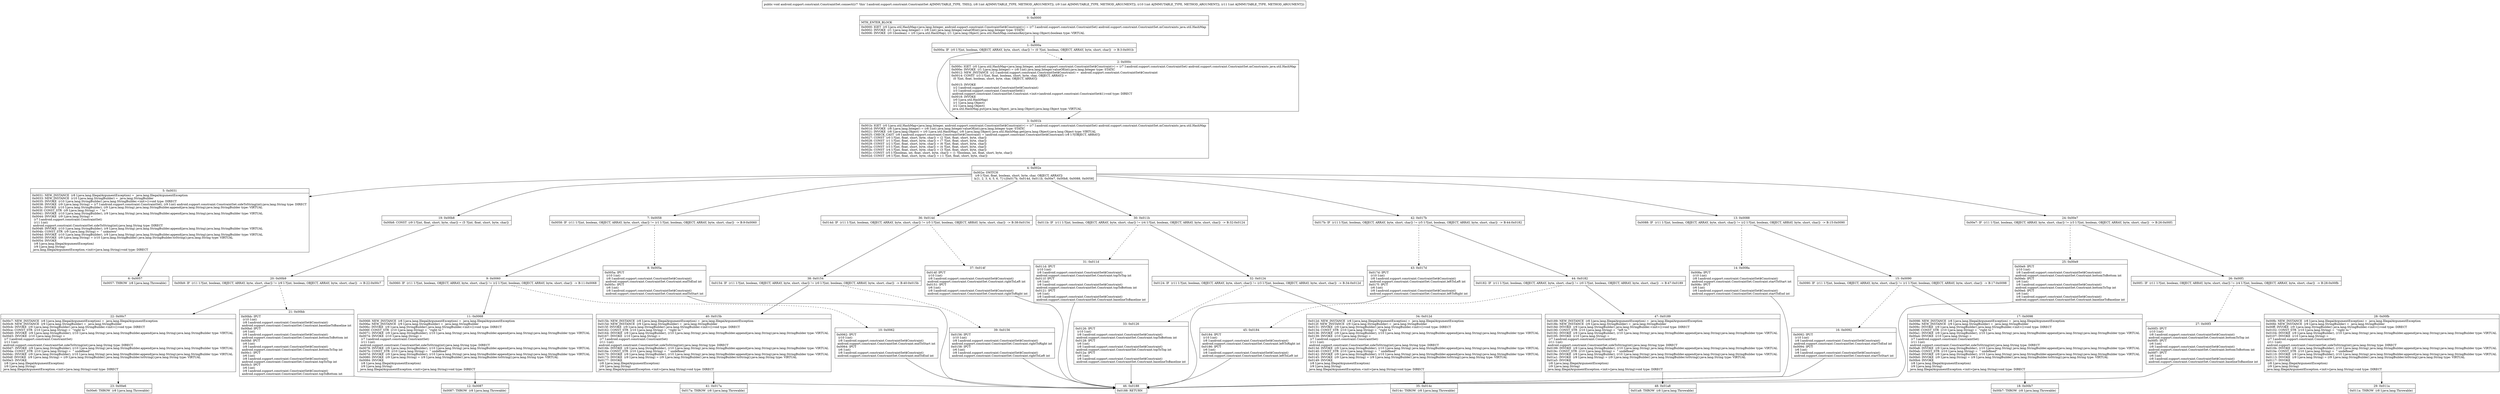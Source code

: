 digraph "CFG forandroid.support.constraint.ConstraintSet.connect(IIII)V" {
Node_0 [shape=record,label="{0\:\ 0x0000|MTH_ENTER_BLOCK\l|0x0000: IGET  (r0 I:java.util.HashMap\<java.lang.Integer, android.support.constraint.ConstraintSet$Constraint\>) = (r7 I:android.support.constraint.ConstraintSet) android.support.constraint.ConstraintSet.mConstraints java.util.HashMap \l0x0002: INVOKE  (r1 I:java.lang.Integer) = (r8 I:int) java.lang.Integer.valueOf(int):java.lang.Integer type: STATIC \l0x0006: INVOKE  (r0 I:boolean) = (r0 I:java.util.HashMap), (r1 I:java.lang.Object) java.util.HashMap.containsKey(java.lang.Object):boolean type: VIRTUAL \l}"];
Node_1 [shape=record,label="{1\:\ 0x000a|0x000a: IF  (r0 I:?[int, boolean, OBJECT, ARRAY, byte, short, char]) != (0 ?[int, boolean, OBJECT, ARRAY, byte, short, char])  \-\> B:3:0x001b \l}"];
Node_2 [shape=record,label="{2\:\ 0x000c|0x000c: IGET  (r0 I:java.util.HashMap\<java.lang.Integer, android.support.constraint.ConstraintSet$Constraint\>) = (r7 I:android.support.constraint.ConstraintSet) android.support.constraint.ConstraintSet.mConstraints java.util.HashMap \l0x000e: INVOKE  (r1 I:java.lang.Integer) = (r8 I:int) java.lang.Integer.valueOf(int):java.lang.Integer type: STATIC \l0x0012: NEW_INSTANCE  (r2 I:android.support.constraint.ConstraintSet$Constraint) =  android.support.constraint.ConstraintSet$Constraint \l0x0014: CONST  (r3 I:?[int, float, boolean, short, byte, char, OBJECT, ARRAY]) = \l  (0 ?[int, float, boolean, short, byte, char, OBJECT, ARRAY])\l \l0x0015: INVOKE  \l  (r2 I:android.support.constraint.ConstraintSet$Constraint)\l  (r3 I:android.support.constraint.ConstraintSet$1)\l android.support.constraint.ConstraintSet.Constraint.\<init\>(android.support.constraint.ConstraintSet$1):void type: DIRECT \l0x0018: INVOKE  \l  (r0 I:java.util.HashMap)\l  (r1 I:java.lang.Object)\l  (r2 I:java.lang.Object)\l java.util.HashMap.put(java.lang.Object, java.lang.Object):java.lang.Object type: VIRTUAL \l}"];
Node_3 [shape=record,label="{3\:\ 0x001b|0x001b: IGET  (r0 I:java.util.HashMap\<java.lang.Integer, android.support.constraint.ConstraintSet$Constraint\>) = (r7 I:android.support.constraint.ConstraintSet) android.support.constraint.ConstraintSet.mConstraints java.util.HashMap \l0x001d: INVOKE  (r8 I:java.lang.Integer) = (r8 I:int) java.lang.Integer.valueOf(int):java.lang.Integer type: STATIC \l0x0021: INVOKE  (r8 I:java.lang.Object) = (r0 I:java.util.HashMap), (r8 I:java.lang.Object) java.util.HashMap.get(java.lang.Object):java.lang.Object type: VIRTUAL \l0x0025: CHECK_CAST  (r8 I:android.support.constraint.ConstraintSet$Constraint) = (android.support.constraint.ConstraintSet$Constraint) (r8 I:?[OBJECT, ARRAY]) \l0x0027: CONST  (r0 I:?[int, float, short, byte, char]) = (2 ?[int, float, short, byte, char]) \l0x0028: CONST  (r1 I:?[int, float, short, byte, char]) = (7 ?[int, float, short, byte, char]) \l0x0029: CONST  (r2 I:?[int, float, short, byte, char]) = (6 ?[int, float, short, byte, char]) \l0x002a: CONST  (r3 I:?[int, float, short, byte, char]) = (4 ?[int, float, short, byte, char]) \l0x002b: CONST  (r4 I:?[int, float, short, byte, char]) = (3 ?[int, float, short, byte, char]) \l0x002c: CONST  (r5 I:?[boolean, int, float, short, byte, char]) = (1 ?[boolean, int, float, short, byte, char]) \l0x002d: CONST  (r6 I:?[int, float, short, byte, char]) = (\-1 ?[int, float, short, byte, char]) \l}"];
Node_4 [shape=record,label="{4\:\ 0x002e|0x002e: SWITCH  \l  (r9 I:?[int, float, boolean, short, byte, char, OBJECT, ARRAY])\l k:[1, 2, 3, 4, 5, 6, 7] t:[0x017b, 0x014d, 0x011b, 0x00e7, 0x00b8, 0x0088, 0x0058] \l}"];
Node_5 [shape=record,label="{5\:\ 0x0031|0x0031: NEW_INSTANCE  (r8 I:java.lang.IllegalArgumentException) =  java.lang.IllegalArgumentException \l0x0033: NEW_INSTANCE  (r10 I:java.lang.StringBuilder) =  java.lang.StringBuilder \l0x0035: INVOKE  (r10 I:java.lang.StringBuilder) java.lang.StringBuilder.\<init\>():void type: DIRECT \l0x0038: INVOKE  (r9 I:java.lang.String) = (r7 I:android.support.constraint.ConstraintSet), (r9 I:int) android.support.constraint.ConstraintSet.sideToString(int):java.lang.String type: DIRECT \l0x003c: INVOKE  (r10 I:java.lang.StringBuilder), (r9 I:java.lang.String) java.lang.StringBuilder.append(java.lang.String):java.lang.StringBuilder type: VIRTUAL \l0x003f: CONST_STR  (r9 I:java.lang.String) =  \" to \" \l0x0041: INVOKE  (r10 I:java.lang.StringBuilder), (r9 I:java.lang.String) java.lang.StringBuilder.append(java.lang.String):java.lang.StringBuilder type: VIRTUAL \l0x0044: INVOKE  (r9 I:java.lang.String) = \l  (r7 I:android.support.constraint.ConstraintSet)\l  (r11 I:int)\l android.support.constraint.ConstraintSet.sideToString(int):java.lang.String type: DIRECT \l0x0048: INVOKE  (r10 I:java.lang.StringBuilder), (r9 I:java.lang.String) java.lang.StringBuilder.append(java.lang.String):java.lang.StringBuilder type: VIRTUAL \l0x004b: CONST_STR  (r9 I:java.lang.String) =  \" unknown\" \l0x004d: INVOKE  (r10 I:java.lang.StringBuilder), (r9 I:java.lang.String) java.lang.StringBuilder.append(java.lang.String):java.lang.StringBuilder type: VIRTUAL \l0x0050: INVOKE  (r9 I:java.lang.String) = (r10 I:java.lang.StringBuilder) java.lang.StringBuilder.toString():java.lang.String type: VIRTUAL \l0x0054: INVOKE  \l  (r8 I:java.lang.IllegalArgumentException)\l  (r9 I:java.lang.String)\l java.lang.IllegalArgumentException.\<init\>(java.lang.String):void type: DIRECT \l}"];
Node_6 [shape=record,label="{6\:\ 0x0057|0x0057: THROW  (r8 I:java.lang.Throwable) \l}"];
Node_7 [shape=record,label="{7\:\ 0x0058|0x0058: IF  (r11 I:?[int, boolean, OBJECT, ARRAY, byte, short, char]) != (r1 I:?[int, boolean, OBJECT, ARRAY, byte, short, char])  \-\> B:9:0x0060 \l}"];
Node_8 [shape=record,label="{8\:\ 0x005a|0x005a: IPUT  \l  (r10 I:int)\l  (r8 I:android.support.constraint.ConstraintSet$Constraint)\l android.support.constraint.ConstraintSet.Constraint.endToEnd int \l0x005c: IPUT  \l  (r6 I:int)\l  (r8 I:android.support.constraint.ConstraintSet$Constraint)\l android.support.constraint.ConstraintSet.Constraint.endToStart int \l}"];
Node_9 [shape=record,label="{9\:\ 0x0060|0x0060: IF  (r11 I:?[int, boolean, OBJECT, ARRAY, byte, short, char]) != (r2 I:?[int, boolean, OBJECT, ARRAY, byte, short, char])  \-\> B:11:0x0068 \l}"];
Node_10 [shape=record,label="{10\:\ 0x0062|0x0062: IPUT  \l  (r10 I:int)\l  (r8 I:android.support.constraint.ConstraintSet$Constraint)\l android.support.constraint.ConstraintSet.Constraint.endToStart int \l0x0064: IPUT  \l  (r6 I:int)\l  (r8 I:android.support.constraint.ConstraintSet$Constraint)\l android.support.constraint.ConstraintSet.Constraint.endToEnd int \l}"];
Node_11 [shape=record,label="{11\:\ 0x0068|0x0068: NEW_INSTANCE  (r8 I:java.lang.IllegalArgumentException) =  java.lang.IllegalArgumentException \l0x006a: NEW_INSTANCE  (r9 I:java.lang.StringBuilder) =  java.lang.StringBuilder \l0x006c: INVOKE  (r9 I:java.lang.StringBuilder) java.lang.StringBuilder.\<init\>():void type: DIRECT \l0x006f: CONST_STR  (r10 I:java.lang.String) =  \"right to \" \l0x0071: INVOKE  (r9 I:java.lang.StringBuilder), (r10 I:java.lang.String) java.lang.StringBuilder.append(java.lang.String):java.lang.StringBuilder type: VIRTUAL \l0x0074: INVOKE  (r10 I:java.lang.String) = \l  (r7 I:android.support.constraint.ConstraintSet)\l  (r11 I:int)\l android.support.constraint.ConstraintSet.sideToString(int):java.lang.String type: DIRECT \l0x0078: INVOKE  (r9 I:java.lang.StringBuilder), (r10 I:java.lang.String) java.lang.StringBuilder.append(java.lang.String):java.lang.StringBuilder type: VIRTUAL \l0x007b: CONST_STR  (r10 I:java.lang.String) =  \" undefined\" \l0x007d: INVOKE  (r9 I:java.lang.StringBuilder), (r10 I:java.lang.String) java.lang.StringBuilder.append(java.lang.String):java.lang.StringBuilder type: VIRTUAL \l0x0080: INVOKE  (r9 I:java.lang.String) = (r9 I:java.lang.StringBuilder) java.lang.StringBuilder.toString():java.lang.String type: VIRTUAL \l0x0084: INVOKE  \l  (r8 I:java.lang.IllegalArgumentException)\l  (r9 I:java.lang.String)\l java.lang.IllegalArgumentException.\<init\>(java.lang.String):void type: DIRECT \l}"];
Node_12 [shape=record,label="{12\:\ 0x0087|0x0087: THROW  (r8 I:java.lang.Throwable) \l}"];
Node_13 [shape=record,label="{13\:\ 0x0088|0x0088: IF  (r11 I:?[int, boolean, OBJECT, ARRAY, byte, short, char]) != (r2 I:?[int, boolean, OBJECT, ARRAY, byte, short, char])  \-\> B:15:0x0090 \l}"];
Node_14 [shape=record,label="{14\:\ 0x008a|0x008a: IPUT  \l  (r10 I:int)\l  (r8 I:android.support.constraint.ConstraintSet$Constraint)\l android.support.constraint.ConstraintSet.Constraint.startToStart int \l0x008c: IPUT  \l  (r6 I:int)\l  (r8 I:android.support.constraint.ConstraintSet$Constraint)\l android.support.constraint.ConstraintSet.Constraint.startToEnd int \l}"];
Node_15 [shape=record,label="{15\:\ 0x0090|0x0090: IF  (r11 I:?[int, boolean, OBJECT, ARRAY, byte, short, char]) != (r1 I:?[int, boolean, OBJECT, ARRAY, byte, short, char])  \-\> B:17:0x0098 \l}"];
Node_16 [shape=record,label="{16\:\ 0x0092|0x0092: IPUT  \l  (r10 I:int)\l  (r8 I:android.support.constraint.ConstraintSet$Constraint)\l android.support.constraint.ConstraintSet.Constraint.startToEnd int \l0x0094: IPUT  \l  (r6 I:int)\l  (r8 I:android.support.constraint.ConstraintSet$Constraint)\l android.support.constraint.ConstraintSet.Constraint.startToStart int \l}"];
Node_17 [shape=record,label="{17\:\ 0x0098|0x0098: NEW_INSTANCE  (r8 I:java.lang.IllegalArgumentException) =  java.lang.IllegalArgumentException \l0x009a: NEW_INSTANCE  (r9 I:java.lang.StringBuilder) =  java.lang.StringBuilder \l0x009c: INVOKE  (r9 I:java.lang.StringBuilder) java.lang.StringBuilder.\<init\>():void type: DIRECT \l0x009f: CONST_STR  (r10 I:java.lang.String) =  \"right to \" \l0x00a1: INVOKE  (r9 I:java.lang.StringBuilder), (r10 I:java.lang.String) java.lang.StringBuilder.append(java.lang.String):java.lang.StringBuilder type: VIRTUAL \l0x00a4: INVOKE  (r10 I:java.lang.String) = \l  (r7 I:android.support.constraint.ConstraintSet)\l  (r11 I:int)\l android.support.constraint.ConstraintSet.sideToString(int):java.lang.String type: DIRECT \l0x00a8: INVOKE  (r9 I:java.lang.StringBuilder), (r10 I:java.lang.String) java.lang.StringBuilder.append(java.lang.String):java.lang.StringBuilder type: VIRTUAL \l0x00ab: CONST_STR  (r10 I:java.lang.String) =  \" undefined\" \l0x00ad: INVOKE  (r9 I:java.lang.StringBuilder), (r10 I:java.lang.String) java.lang.StringBuilder.append(java.lang.String):java.lang.StringBuilder type: VIRTUAL \l0x00b0: INVOKE  (r9 I:java.lang.String) = (r9 I:java.lang.StringBuilder) java.lang.StringBuilder.toString():java.lang.String type: VIRTUAL \l0x00b4: INVOKE  \l  (r8 I:java.lang.IllegalArgumentException)\l  (r9 I:java.lang.String)\l java.lang.IllegalArgumentException.\<init\>(java.lang.String):void type: DIRECT \l}"];
Node_18 [shape=record,label="{18\:\ 0x00b7|0x00b7: THROW  (r8 I:java.lang.Throwable) \l}"];
Node_19 [shape=record,label="{19\:\ 0x00b8|0x00b8: CONST  (r9 I:?[int, float, short, byte, char]) = (5 ?[int, float, short, byte, char]) \l}"];
Node_20 [shape=record,label="{20\:\ 0x00b9|0x00b9: IF  (r11 I:?[int, boolean, OBJECT, ARRAY, byte, short, char]) != (r9 I:?[int, boolean, OBJECT, ARRAY, byte, short, char])  \-\> B:22:0x00c7 \l}"];
Node_21 [shape=record,label="{21\:\ 0x00bb|0x00bb: IPUT  \l  (r10 I:int)\l  (r8 I:android.support.constraint.ConstraintSet$Constraint)\l android.support.constraint.ConstraintSet.Constraint.baselineToBaseline int \l0x00bd: IPUT  \l  (r6 I:int)\l  (r8 I:android.support.constraint.ConstraintSet$Constraint)\l android.support.constraint.ConstraintSet.Constraint.bottomToBottom int \l0x00bf: IPUT  \l  (r6 I:int)\l  (r8 I:android.support.constraint.ConstraintSet$Constraint)\l android.support.constraint.ConstraintSet.Constraint.bottomToTop int \l0x00c1: IPUT  \l  (r6 I:int)\l  (r8 I:android.support.constraint.ConstraintSet$Constraint)\l android.support.constraint.ConstraintSet.Constraint.topToTop int \l0x00c3: IPUT  \l  (r6 I:int)\l  (r8 I:android.support.constraint.ConstraintSet$Constraint)\l android.support.constraint.ConstraintSet.Constraint.topToBottom int \l}"];
Node_22 [shape=record,label="{22\:\ 0x00c7|0x00c7: NEW_INSTANCE  (r8 I:java.lang.IllegalArgumentException) =  java.lang.IllegalArgumentException \l0x00c9: NEW_INSTANCE  (r9 I:java.lang.StringBuilder) =  java.lang.StringBuilder \l0x00cb: INVOKE  (r9 I:java.lang.StringBuilder) java.lang.StringBuilder.\<init\>():void type: DIRECT \l0x00ce: CONST_STR  (r10 I:java.lang.String) =  \"right to \" \l0x00d0: INVOKE  (r9 I:java.lang.StringBuilder), (r10 I:java.lang.String) java.lang.StringBuilder.append(java.lang.String):java.lang.StringBuilder type: VIRTUAL \l0x00d3: INVOKE  (r10 I:java.lang.String) = \l  (r7 I:android.support.constraint.ConstraintSet)\l  (r11 I:int)\l android.support.constraint.ConstraintSet.sideToString(int):java.lang.String type: DIRECT \l0x00d7: INVOKE  (r9 I:java.lang.StringBuilder), (r10 I:java.lang.String) java.lang.StringBuilder.append(java.lang.String):java.lang.StringBuilder type: VIRTUAL \l0x00da: CONST_STR  (r10 I:java.lang.String) =  \" undefined\" \l0x00dc: INVOKE  (r9 I:java.lang.StringBuilder), (r10 I:java.lang.String) java.lang.StringBuilder.append(java.lang.String):java.lang.StringBuilder type: VIRTUAL \l0x00df: INVOKE  (r9 I:java.lang.String) = (r9 I:java.lang.StringBuilder) java.lang.StringBuilder.toString():java.lang.String type: VIRTUAL \l0x00e3: INVOKE  \l  (r8 I:java.lang.IllegalArgumentException)\l  (r9 I:java.lang.String)\l java.lang.IllegalArgumentException.\<init\>(java.lang.String):void type: DIRECT \l}"];
Node_23 [shape=record,label="{23\:\ 0x00e6|0x00e6: THROW  (r8 I:java.lang.Throwable) \l}"];
Node_24 [shape=record,label="{24\:\ 0x00e7|0x00e7: IF  (r11 I:?[int, boolean, OBJECT, ARRAY, byte, short, char]) != (r3 I:?[int, boolean, OBJECT, ARRAY, byte, short, char])  \-\> B:26:0x00f1 \l}"];
Node_25 [shape=record,label="{25\:\ 0x00e9|0x00e9: IPUT  \l  (r10 I:int)\l  (r8 I:android.support.constraint.ConstraintSet$Constraint)\l android.support.constraint.ConstraintSet.Constraint.bottomToBottom int \l0x00eb: IPUT  \l  (r6 I:int)\l  (r8 I:android.support.constraint.ConstraintSet$Constraint)\l android.support.constraint.ConstraintSet.Constraint.bottomToTop int \l0x00ed: IPUT  \l  (r6 I:int)\l  (r8 I:android.support.constraint.ConstraintSet$Constraint)\l android.support.constraint.ConstraintSet.Constraint.baselineToBaseline int \l}"];
Node_26 [shape=record,label="{26\:\ 0x00f1|0x00f1: IF  (r11 I:?[int, boolean, OBJECT, ARRAY, byte, short, char]) != (r4 I:?[int, boolean, OBJECT, ARRAY, byte, short, char])  \-\> B:28:0x00fb \l}"];
Node_27 [shape=record,label="{27\:\ 0x00f3|0x00f3: IPUT  \l  (r10 I:int)\l  (r8 I:android.support.constraint.ConstraintSet$Constraint)\l android.support.constraint.ConstraintSet.Constraint.bottomToTop int \l0x00f5: IPUT  \l  (r6 I:int)\l  (r8 I:android.support.constraint.ConstraintSet$Constraint)\l android.support.constraint.ConstraintSet.Constraint.bottomToBottom int \l0x00f7: IPUT  \l  (r6 I:int)\l  (r8 I:android.support.constraint.ConstraintSet$Constraint)\l android.support.constraint.ConstraintSet.Constraint.baselineToBaseline int \l}"];
Node_28 [shape=record,label="{28\:\ 0x00fb|0x00fb: NEW_INSTANCE  (r8 I:java.lang.IllegalArgumentException) =  java.lang.IllegalArgumentException \l0x00fd: NEW_INSTANCE  (r9 I:java.lang.StringBuilder) =  java.lang.StringBuilder \l0x00ff: INVOKE  (r9 I:java.lang.StringBuilder) java.lang.StringBuilder.\<init\>():void type: DIRECT \l0x0102: CONST_STR  (r10 I:java.lang.String) =  \"right to \" \l0x0104: INVOKE  (r9 I:java.lang.StringBuilder), (r10 I:java.lang.String) java.lang.StringBuilder.append(java.lang.String):java.lang.StringBuilder type: VIRTUAL \l0x0107: INVOKE  (r10 I:java.lang.String) = \l  (r7 I:android.support.constraint.ConstraintSet)\l  (r11 I:int)\l android.support.constraint.ConstraintSet.sideToString(int):java.lang.String type: DIRECT \l0x010b: INVOKE  (r9 I:java.lang.StringBuilder), (r10 I:java.lang.String) java.lang.StringBuilder.append(java.lang.String):java.lang.StringBuilder type: VIRTUAL \l0x010e: CONST_STR  (r10 I:java.lang.String) =  \" undefined\" \l0x0110: INVOKE  (r9 I:java.lang.StringBuilder), (r10 I:java.lang.String) java.lang.StringBuilder.append(java.lang.String):java.lang.StringBuilder type: VIRTUAL \l0x0113: INVOKE  (r9 I:java.lang.String) = (r9 I:java.lang.StringBuilder) java.lang.StringBuilder.toString():java.lang.String type: VIRTUAL \l0x0117: INVOKE  \l  (r8 I:java.lang.IllegalArgumentException)\l  (r9 I:java.lang.String)\l java.lang.IllegalArgumentException.\<init\>(java.lang.String):void type: DIRECT \l}"];
Node_29 [shape=record,label="{29\:\ 0x011a|0x011a: THROW  (r8 I:java.lang.Throwable) \l}"];
Node_30 [shape=record,label="{30\:\ 0x011b|0x011b: IF  (r11 I:?[int, boolean, OBJECT, ARRAY, byte, short, char]) != (r4 I:?[int, boolean, OBJECT, ARRAY, byte, short, char])  \-\> B:32:0x0124 \l}"];
Node_31 [shape=record,label="{31\:\ 0x011d|0x011d: IPUT  \l  (r10 I:int)\l  (r8 I:android.support.constraint.ConstraintSet$Constraint)\l android.support.constraint.ConstraintSet.Constraint.topToTop int \l0x011f: IPUT  \l  (r6 I:int)\l  (r8 I:android.support.constraint.ConstraintSet$Constraint)\l android.support.constraint.ConstraintSet.Constraint.topToBottom int \l0x0121: IPUT  \l  (r6 I:int)\l  (r8 I:android.support.constraint.ConstraintSet$Constraint)\l android.support.constraint.ConstraintSet.Constraint.baselineToBaseline int \l}"];
Node_32 [shape=record,label="{32\:\ 0x0124|0x0124: IF  (r11 I:?[int, boolean, OBJECT, ARRAY, byte, short, char]) != (r3 I:?[int, boolean, OBJECT, ARRAY, byte, short, char])  \-\> B:34:0x012d \l}"];
Node_33 [shape=record,label="{33\:\ 0x0126|0x0126: IPUT  \l  (r10 I:int)\l  (r8 I:android.support.constraint.ConstraintSet$Constraint)\l android.support.constraint.ConstraintSet.Constraint.topToBottom int \l0x0128: IPUT  \l  (r6 I:int)\l  (r8 I:android.support.constraint.ConstraintSet$Constraint)\l android.support.constraint.ConstraintSet.Constraint.topToTop int \l0x012a: IPUT  \l  (r6 I:int)\l  (r8 I:android.support.constraint.ConstraintSet$Constraint)\l android.support.constraint.ConstraintSet.Constraint.baselineToBaseline int \l}"];
Node_34 [shape=record,label="{34\:\ 0x012d|0x012d: NEW_INSTANCE  (r8 I:java.lang.IllegalArgumentException) =  java.lang.IllegalArgumentException \l0x012f: NEW_INSTANCE  (r9 I:java.lang.StringBuilder) =  java.lang.StringBuilder \l0x0131: INVOKE  (r9 I:java.lang.StringBuilder) java.lang.StringBuilder.\<init\>():void type: DIRECT \l0x0134: CONST_STR  (r10 I:java.lang.String) =  \"right to \" \l0x0136: INVOKE  (r9 I:java.lang.StringBuilder), (r10 I:java.lang.String) java.lang.StringBuilder.append(java.lang.String):java.lang.StringBuilder type: VIRTUAL \l0x0139: INVOKE  (r10 I:java.lang.String) = \l  (r7 I:android.support.constraint.ConstraintSet)\l  (r11 I:int)\l android.support.constraint.ConstraintSet.sideToString(int):java.lang.String type: DIRECT \l0x013d: INVOKE  (r9 I:java.lang.StringBuilder), (r10 I:java.lang.String) java.lang.StringBuilder.append(java.lang.String):java.lang.StringBuilder type: VIRTUAL \l0x0140: CONST_STR  (r10 I:java.lang.String) =  \" undefined\" \l0x0142: INVOKE  (r9 I:java.lang.StringBuilder), (r10 I:java.lang.String) java.lang.StringBuilder.append(java.lang.String):java.lang.StringBuilder type: VIRTUAL \l0x0145: INVOKE  (r9 I:java.lang.String) = (r9 I:java.lang.StringBuilder) java.lang.StringBuilder.toString():java.lang.String type: VIRTUAL \l0x0149: INVOKE  \l  (r8 I:java.lang.IllegalArgumentException)\l  (r9 I:java.lang.String)\l java.lang.IllegalArgumentException.\<init\>(java.lang.String):void type: DIRECT \l}"];
Node_35 [shape=record,label="{35\:\ 0x014c|0x014c: THROW  (r8 I:java.lang.Throwable) \l}"];
Node_36 [shape=record,label="{36\:\ 0x014d|0x014d: IF  (r11 I:?[int, boolean, OBJECT, ARRAY, byte, short, char]) != (r5 I:?[int, boolean, OBJECT, ARRAY, byte, short, char])  \-\> B:38:0x0154 \l}"];
Node_37 [shape=record,label="{37\:\ 0x014f|0x014f: IPUT  \l  (r10 I:int)\l  (r8 I:android.support.constraint.ConstraintSet$Constraint)\l android.support.constraint.ConstraintSet.Constraint.rightToLeft int \l0x0151: IPUT  \l  (r6 I:int)\l  (r8 I:android.support.constraint.ConstraintSet$Constraint)\l android.support.constraint.ConstraintSet.Constraint.rightToRight int \l}"];
Node_38 [shape=record,label="{38\:\ 0x0154|0x0154: IF  (r11 I:?[int, boolean, OBJECT, ARRAY, byte, short, char]) != (r0 I:?[int, boolean, OBJECT, ARRAY, byte, short, char])  \-\> B:40:0x015b \l}"];
Node_39 [shape=record,label="{39\:\ 0x0156|0x0156: IPUT  \l  (r10 I:int)\l  (r8 I:android.support.constraint.ConstraintSet$Constraint)\l android.support.constraint.ConstraintSet.Constraint.rightToRight int \l0x0158: IPUT  \l  (r6 I:int)\l  (r8 I:android.support.constraint.ConstraintSet$Constraint)\l android.support.constraint.ConstraintSet.Constraint.rightToLeft int \l}"];
Node_40 [shape=record,label="{40\:\ 0x015b|0x015b: NEW_INSTANCE  (r8 I:java.lang.IllegalArgumentException) =  java.lang.IllegalArgumentException \l0x015d: NEW_INSTANCE  (r9 I:java.lang.StringBuilder) =  java.lang.StringBuilder \l0x015f: INVOKE  (r9 I:java.lang.StringBuilder) java.lang.StringBuilder.\<init\>():void type: DIRECT \l0x0162: CONST_STR  (r10 I:java.lang.String) =  \"right to \" \l0x0164: INVOKE  (r9 I:java.lang.StringBuilder), (r10 I:java.lang.String) java.lang.StringBuilder.append(java.lang.String):java.lang.StringBuilder type: VIRTUAL \l0x0167: INVOKE  (r10 I:java.lang.String) = \l  (r7 I:android.support.constraint.ConstraintSet)\l  (r11 I:int)\l android.support.constraint.ConstraintSet.sideToString(int):java.lang.String type: DIRECT \l0x016b: INVOKE  (r9 I:java.lang.StringBuilder), (r10 I:java.lang.String) java.lang.StringBuilder.append(java.lang.String):java.lang.StringBuilder type: VIRTUAL \l0x016e: CONST_STR  (r10 I:java.lang.String) =  \" undefined\" \l0x0170: INVOKE  (r9 I:java.lang.StringBuilder), (r10 I:java.lang.String) java.lang.StringBuilder.append(java.lang.String):java.lang.StringBuilder type: VIRTUAL \l0x0173: INVOKE  (r9 I:java.lang.String) = (r9 I:java.lang.StringBuilder) java.lang.StringBuilder.toString():java.lang.String type: VIRTUAL \l0x0177: INVOKE  \l  (r8 I:java.lang.IllegalArgumentException)\l  (r9 I:java.lang.String)\l java.lang.IllegalArgumentException.\<init\>(java.lang.String):void type: DIRECT \l}"];
Node_41 [shape=record,label="{41\:\ 0x017a|0x017a: THROW  (r8 I:java.lang.Throwable) \l}"];
Node_42 [shape=record,label="{42\:\ 0x017b|0x017b: IF  (r11 I:?[int, boolean, OBJECT, ARRAY, byte, short, char]) != (r5 I:?[int, boolean, OBJECT, ARRAY, byte, short, char])  \-\> B:44:0x0182 \l}"];
Node_43 [shape=record,label="{43\:\ 0x017d|0x017d: IPUT  \l  (r10 I:int)\l  (r8 I:android.support.constraint.ConstraintSet$Constraint)\l android.support.constraint.ConstraintSet.Constraint.leftToLeft int \l0x017f: IPUT  \l  (r6 I:int)\l  (r8 I:android.support.constraint.ConstraintSet$Constraint)\l android.support.constraint.ConstraintSet.Constraint.leftToRight int \l}"];
Node_44 [shape=record,label="{44\:\ 0x0182|0x0182: IF  (r11 I:?[int, boolean, OBJECT, ARRAY, byte, short, char]) != (r0 I:?[int, boolean, OBJECT, ARRAY, byte, short, char])  \-\> B:47:0x0189 \l}"];
Node_45 [shape=record,label="{45\:\ 0x0184|0x0184: IPUT  \l  (r10 I:int)\l  (r8 I:android.support.constraint.ConstraintSet$Constraint)\l android.support.constraint.ConstraintSet.Constraint.leftToRight int \l0x0186: IPUT  \l  (r6 I:int)\l  (r8 I:android.support.constraint.ConstraintSet$Constraint)\l android.support.constraint.ConstraintSet.Constraint.leftToLeft int \l}"];
Node_46 [shape=record,label="{46\:\ 0x0188|0x0188: RETURN   \l}"];
Node_47 [shape=record,label="{47\:\ 0x0189|0x0189: NEW_INSTANCE  (r8 I:java.lang.IllegalArgumentException) =  java.lang.IllegalArgumentException \l0x018b: NEW_INSTANCE  (r9 I:java.lang.StringBuilder) =  java.lang.StringBuilder \l0x018d: INVOKE  (r9 I:java.lang.StringBuilder) java.lang.StringBuilder.\<init\>():void type: DIRECT \l0x0190: CONST_STR  (r10 I:java.lang.String) =  \"left to \" \l0x0192: INVOKE  (r9 I:java.lang.StringBuilder), (r10 I:java.lang.String) java.lang.StringBuilder.append(java.lang.String):java.lang.StringBuilder type: VIRTUAL \l0x0195: INVOKE  (r10 I:java.lang.String) = \l  (r7 I:android.support.constraint.ConstraintSet)\l  (r11 I:int)\l android.support.constraint.ConstraintSet.sideToString(int):java.lang.String type: DIRECT \l0x0199: INVOKE  (r9 I:java.lang.StringBuilder), (r10 I:java.lang.String) java.lang.StringBuilder.append(java.lang.String):java.lang.StringBuilder type: VIRTUAL \l0x019c: CONST_STR  (r10 I:java.lang.String) =  \" undefined\" \l0x019e: INVOKE  (r9 I:java.lang.StringBuilder), (r10 I:java.lang.String) java.lang.StringBuilder.append(java.lang.String):java.lang.StringBuilder type: VIRTUAL \l0x01a1: INVOKE  (r9 I:java.lang.String) = (r9 I:java.lang.StringBuilder) java.lang.StringBuilder.toString():java.lang.String type: VIRTUAL \l0x01a5: INVOKE  \l  (r8 I:java.lang.IllegalArgumentException)\l  (r9 I:java.lang.String)\l java.lang.IllegalArgumentException.\<init\>(java.lang.String):void type: DIRECT \l}"];
Node_48 [shape=record,label="{48\:\ 0x01a8|0x01a8: THROW  (r8 I:java.lang.Throwable) \l}"];
MethodNode[shape=record,label="{public void android.support.constraint.ConstraintSet.connect((r7 'this' I:android.support.constraint.ConstraintSet A[IMMUTABLE_TYPE, THIS]), (r8 I:int A[IMMUTABLE_TYPE, METHOD_ARGUMENT]), (r9 I:int A[IMMUTABLE_TYPE, METHOD_ARGUMENT]), (r10 I:int A[IMMUTABLE_TYPE, METHOD_ARGUMENT]), (r11 I:int A[IMMUTABLE_TYPE, METHOD_ARGUMENT])) }"];
MethodNode -> Node_0;
Node_0 -> Node_1;
Node_1 -> Node_2[style=dashed];
Node_1 -> Node_3;
Node_2 -> Node_3;
Node_3 -> Node_4;
Node_4 -> Node_5;
Node_4 -> Node_7;
Node_4 -> Node_13;
Node_4 -> Node_19;
Node_4 -> Node_24;
Node_4 -> Node_30;
Node_4 -> Node_36;
Node_4 -> Node_42;
Node_5 -> Node_6;
Node_7 -> Node_8[style=dashed];
Node_7 -> Node_9;
Node_8 -> Node_46;
Node_9 -> Node_10[style=dashed];
Node_9 -> Node_11;
Node_10 -> Node_46;
Node_11 -> Node_12;
Node_13 -> Node_14[style=dashed];
Node_13 -> Node_15;
Node_14 -> Node_46;
Node_15 -> Node_16[style=dashed];
Node_15 -> Node_17;
Node_16 -> Node_46;
Node_17 -> Node_18;
Node_19 -> Node_20;
Node_20 -> Node_21[style=dashed];
Node_20 -> Node_22;
Node_21 -> Node_46;
Node_22 -> Node_23;
Node_24 -> Node_25[style=dashed];
Node_24 -> Node_26;
Node_25 -> Node_46;
Node_26 -> Node_27[style=dashed];
Node_26 -> Node_28;
Node_27 -> Node_46;
Node_28 -> Node_29;
Node_30 -> Node_31[style=dashed];
Node_30 -> Node_32;
Node_31 -> Node_46;
Node_32 -> Node_33[style=dashed];
Node_32 -> Node_34;
Node_33 -> Node_46;
Node_34 -> Node_35;
Node_36 -> Node_37[style=dashed];
Node_36 -> Node_38;
Node_37 -> Node_46;
Node_38 -> Node_39[style=dashed];
Node_38 -> Node_40;
Node_39 -> Node_46;
Node_40 -> Node_41;
Node_42 -> Node_43[style=dashed];
Node_42 -> Node_44;
Node_43 -> Node_46;
Node_44 -> Node_45[style=dashed];
Node_44 -> Node_47;
Node_45 -> Node_46;
Node_47 -> Node_48;
}

